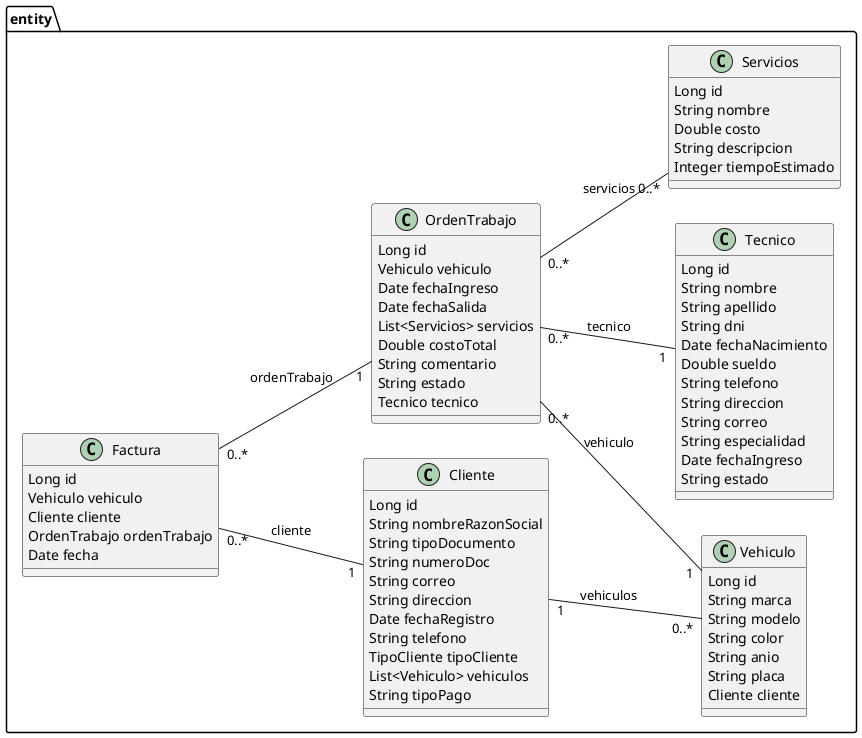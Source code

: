 @startuml ClaseInfoEntidad
left to right direction
package entity {




    class Cliente {
        Long id
        String nombreRazonSocial
        String tipoDocumento
        String numeroDoc
        String correo
        String direccion
        Date fechaRegistro
        String telefono
        TipoCliente tipoCliente
        List<Vehiculo> vehiculos
        String tipoPago
    }

    class Vehiculo {
        Long id
        String marca
        String modelo
        String color
        String anio
        String placa
        Cliente cliente
    }

    class Tecnico {
        Long id
        String nombre
        String apellido
        String dni
        Date fechaNacimiento
        Double sueldo
        String telefono
        String direccion
        String correo
        String especialidad
        Date fechaIngreso
        String estado
    }

    class Servicios {
        Long id
        String nombre
        Double costo
        String descripcion
        Integer tiempoEstimado
    }

    class OrdenTrabajo {
        Long id
        Vehiculo vehiculo
        Date fechaIngreso
        Date fechaSalida
        List<Servicios> servicios
        Double costoTotal
        String comentario
        String estado
        Tecnico tecnico
    }

    class Factura {
        Long id
        Vehiculo vehiculo
        Cliente cliente
        OrdenTrabajo ordenTrabajo
        Date fecha
    }

    Cliente "1" -- "0..*" Vehiculo : vehiculos
    OrdenTrabajo "0..*" -- "1" Vehiculo : vehiculo
    OrdenTrabajo "0..*" -- "0..*" Servicios : servicios
    OrdenTrabajo "0..*" -- "1" Tecnico : tecnico
    Factura "0..*" -- "1" Cliente : cliente
    Factura "0..*" -- "1" OrdenTrabajo : ordenTrabajo
}

@enduml

